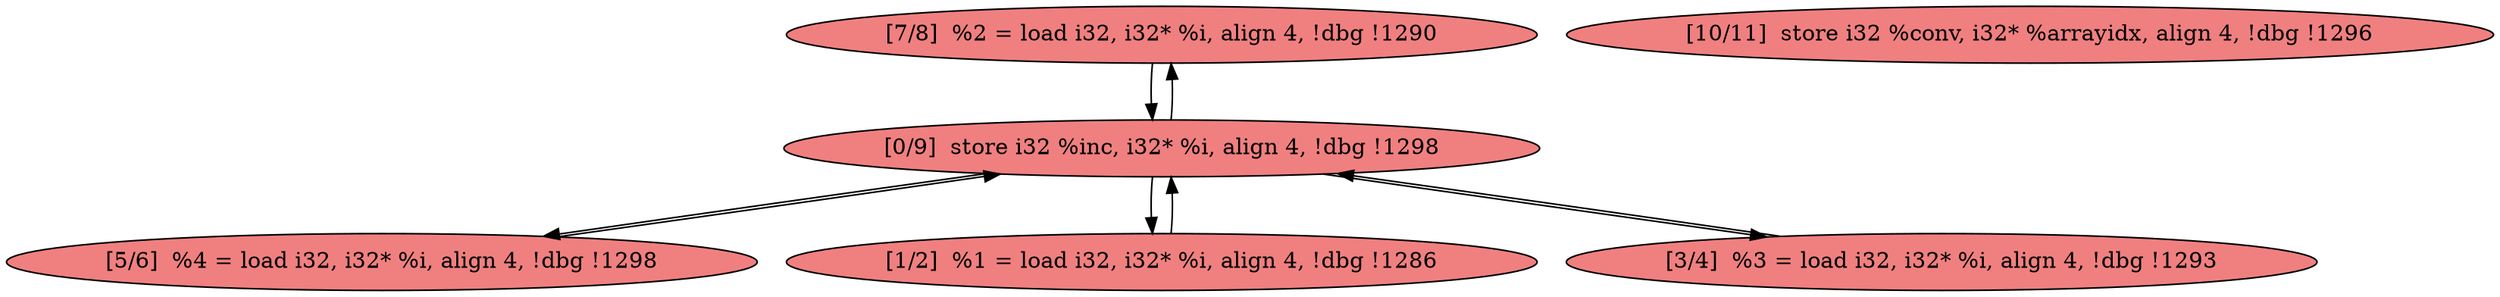 
digraph G {


node218 [fillcolor=lightcoral,label="[7/8]  %2 = load i32, i32* %i, align 4, !dbg !1290",shape=ellipse,style=filled ]
node217 [fillcolor=lightcoral,label="[5/6]  %4 = load i32, i32* %i, align 4, !dbg !1298",shape=ellipse,style=filled ]
node216 [fillcolor=lightcoral,label="[1/2]  %1 = load i32, i32* %i, align 4, !dbg !1286",shape=ellipse,style=filled ]
node215 [fillcolor=lightcoral,label="[10/11]  store i32 %conv, i32* %arrayidx, align 4, !dbg !1296",shape=ellipse,style=filled ]
node213 [fillcolor=lightcoral,label="[0/9]  store i32 %inc, i32* %i, align 4, !dbg !1298",shape=ellipse,style=filled ]
node214 [fillcolor=lightcoral,label="[3/4]  %3 = load i32, i32* %i, align 4, !dbg !1293",shape=ellipse,style=filled ]

node213->node218 [ ]
node216->node213 [ ]
node213->node216 [ ]
node214->node213 [ ]
node218->node213 [ ]
node213->node217 [ ]
node213->node214 [ ]
node217->node213 [ ]


}
